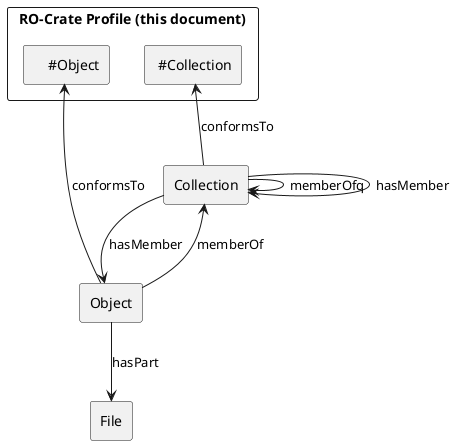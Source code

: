 
@startuml

rectangle "RO-Crate Profile (this document)" {
rectangle " #Collection" as procoll
rectangle "    #Object" as proobj
}


rectangle "Collection" as coll {
}
rectangle "Object" as obj {
}
rectangle "File" as file {
}
coll -----> coll : hasMember
coll -> coll : memberOfq


coll -down-> obj : hasMember
obj -up-> coll : memberOf
coll -up-> procoll : conformsTo
obj -right-> proobj : conformsTo
obj -down-> file : hasPart


@enduml
